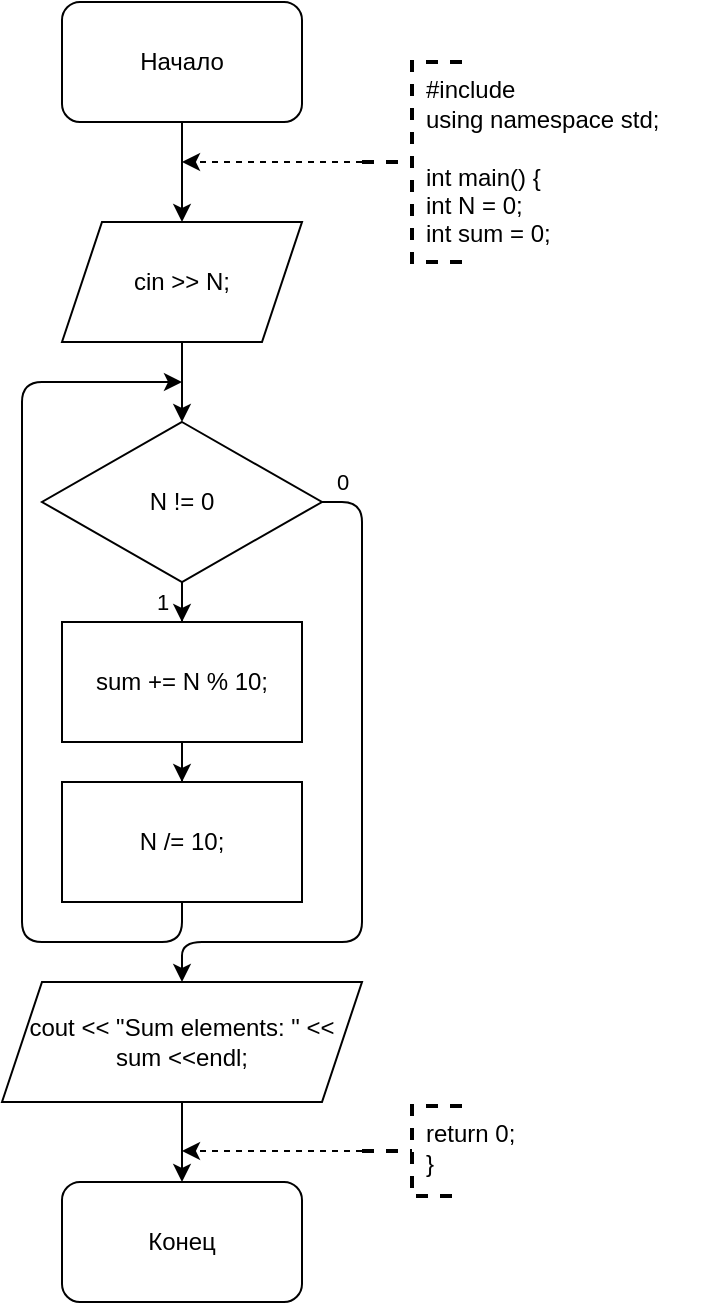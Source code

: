 <mxfile version="13.9.9" type="device"><diagram id="FW_dVNT4xdSNxbg0qjqH" name="Страница 1"><mxGraphModel dx="1024" dy="592" grid="1" gridSize="10" guides="1" tooltips="1" connect="1" arrows="1" fold="1" page="1" pageScale="1" pageWidth="827" pageHeight="1169" math="0" shadow="0"><root><mxCell id="0"/><mxCell id="1" parent="0"/><mxCell id="eZbY2v_XqfFztxG6oy-X-7" style="edgeStyle=orthogonalEdgeStyle;rounded=0;orthogonalLoop=1;jettySize=auto;html=1;entryX=0.5;entryY=0;entryDx=0;entryDy=0;" edge="1" parent="1" source="eZbY2v_XqfFztxG6oy-X-1" target="eZbY2v_XqfFztxG6oy-X-2"><mxGeometry relative="1" as="geometry"/></mxCell><mxCell id="eZbY2v_XqfFztxG6oy-X-1" value="Начало" style="rounded=1;whiteSpace=wrap;html=1;" vertex="1" parent="1"><mxGeometry x="340" y="10" width="120" height="60" as="geometry"/></mxCell><mxCell id="eZbY2v_XqfFztxG6oy-X-8" style="edgeStyle=orthogonalEdgeStyle;rounded=0;orthogonalLoop=1;jettySize=auto;html=1;" edge="1" parent="1" source="eZbY2v_XqfFztxG6oy-X-2" target="eZbY2v_XqfFztxG6oy-X-3"><mxGeometry relative="1" as="geometry"/></mxCell><mxCell id="eZbY2v_XqfFztxG6oy-X-2" value="cin &amp;gt;&amp;gt; N;" style="shape=parallelogram;perimeter=parallelogramPerimeter;whiteSpace=wrap;html=1;fixedSize=1;" vertex="1" parent="1"><mxGeometry x="340" y="120" width="120" height="60" as="geometry"/></mxCell><mxCell id="eZbY2v_XqfFztxG6oy-X-9" value="1" style="edgeStyle=orthogonalEdgeStyle;rounded=0;orthogonalLoop=1;jettySize=auto;html=1;entryX=0.5;entryY=0;entryDx=0;entryDy=0;" edge="1" parent="1" source="eZbY2v_XqfFztxG6oy-X-3" target="eZbY2v_XqfFztxG6oy-X-4"><mxGeometry x="0.667" y="-10" relative="1" as="geometry"><mxPoint as="offset"/></mxGeometry></mxCell><mxCell id="eZbY2v_XqfFztxG6oy-X-3" value="N != 0" style="rhombus;whiteSpace=wrap;html=1;" vertex="1" parent="1"><mxGeometry x="330" y="220" width="140" height="80" as="geometry"/></mxCell><mxCell id="eZbY2v_XqfFztxG6oy-X-10" style="edgeStyle=orthogonalEdgeStyle;rounded=0;orthogonalLoop=1;jettySize=auto;html=1;" edge="1" parent="1" source="eZbY2v_XqfFztxG6oy-X-4" target="eZbY2v_XqfFztxG6oy-X-5"><mxGeometry relative="1" as="geometry"/></mxCell><mxCell id="eZbY2v_XqfFztxG6oy-X-4" value="sum += N % 10;" style="rounded=0;whiteSpace=wrap;html=1;" vertex="1" parent="1"><mxGeometry x="340" y="320" width="120" height="60" as="geometry"/></mxCell><mxCell id="eZbY2v_XqfFztxG6oy-X-5" value="N /= 10;" style="rounded=0;whiteSpace=wrap;html=1;" vertex="1" parent="1"><mxGeometry x="340" y="400" width="120" height="60" as="geometry"/></mxCell><mxCell id="eZbY2v_XqfFztxG6oy-X-16" style="edgeStyle=orthogonalEdgeStyle;rounded=0;orthogonalLoop=1;jettySize=auto;html=1;" edge="1" parent="1" source="eZbY2v_XqfFztxG6oy-X-6" target="eZbY2v_XqfFztxG6oy-X-14"><mxGeometry relative="1" as="geometry"/></mxCell><mxCell id="eZbY2v_XqfFztxG6oy-X-6" value="cout &amp;lt;&amp;lt; &quot;Sum elements: &quot; &amp;lt;&amp;lt; sum &amp;lt;&amp;lt;endl;" style="shape=parallelogram;perimeter=parallelogramPerimeter;whiteSpace=wrap;html=1;fixedSize=1;" vertex="1" parent="1"><mxGeometry x="310" y="500" width="180" height="60" as="geometry"/></mxCell><mxCell id="eZbY2v_XqfFztxG6oy-X-12" value="" style="endArrow=classic;html=1;exitX=0.5;exitY=1;exitDx=0;exitDy=0;" edge="1" parent="1" source="eZbY2v_XqfFztxG6oy-X-5"><mxGeometry width="50" height="50" relative="1" as="geometry"><mxPoint x="390" y="420" as="sourcePoint"/><mxPoint x="400" y="200" as="targetPoint"/><Array as="points"><mxPoint x="400" y="480"/><mxPoint x="320" y="480"/><mxPoint x="320" y="200"/></Array></mxGeometry></mxCell><mxCell id="eZbY2v_XqfFztxG6oy-X-13" value="0" style="endArrow=classic;html=1;exitX=1;exitY=0.5;exitDx=0;exitDy=0;entryX=0.5;entryY=0;entryDx=0;entryDy=0;" edge="1" parent="1" source="eZbY2v_XqfFztxG6oy-X-3" target="eZbY2v_XqfFztxG6oy-X-6"><mxGeometry x="-0.943" y="10" width="50" height="50" relative="1" as="geometry"><mxPoint x="390" y="420" as="sourcePoint"/><mxPoint x="440" y="370" as="targetPoint"/><Array as="points"><mxPoint x="490" y="260"/><mxPoint x="490" y="480"/><mxPoint x="400" y="480"/></Array><mxPoint as="offset"/></mxGeometry></mxCell><mxCell id="eZbY2v_XqfFztxG6oy-X-14" value="Конец" style="rounded=1;whiteSpace=wrap;html=1;" vertex="1" parent="1"><mxGeometry x="340" y="600" width="120" height="60" as="geometry"/></mxCell><mxCell id="eZbY2v_XqfFztxG6oy-X-18" style="edgeStyle=orthogonalEdgeStyle;rounded=0;orthogonalLoop=1;jettySize=auto;html=1;dashed=1;" edge="1" parent="1" source="eZbY2v_XqfFztxG6oy-X-17"><mxGeometry relative="1" as="geometry"><mxPoint x="400" y="90" as="targetPoint"/></mxGeometry></mxCell><mxCell id="eZbY2v_XqfFztxG6oy-X-17" value="" style="strokeWidth=2;html=1;shape=mxgraph.flowchart.annotation_2;align=left;labelPosition=right;pointerEvents=1;dashed=1;" vertex="1" parent="1"><mxGeometry x="490" y="40" width="50" height="100" as="geometry"/></mxCell><mxCell id="eZbY2v_XqfFztxG6oy-X-19" value="#include&amp;nbsp;&lt;br&gt;using namespace std;&lt;br&gt;&lt;br&gt;int main() {&lt;br&gt;int N = 0;&lt;br&gt;int sum = 0;" style="text;html=1;strokeColor=none;fillColor=none;align=left;verticalAlign=middle;whiteSpace=wrap;rounded=0;dashed=1;" vertex="1" parent="1"><mxGeometry x="520" y="40" width="150" height="100" as="geometry"/></mxCell><mxCell id="eZbY2v_XqfFztxG6oy-X-21" style="edgeStyle=orthogonalEdgeStyle;rounded=0;orthogonalLoop=1;jettySize=auto;html=1;dashed=1;" edge="1" parent="1" source="eZbY2v_XqfFztxG6oy-X-20"><mxGeometry relative="1" as="geometry"><mxPoint x="400" y="584.5" as="targetPoint"/></mxGeometry></mxCell><mxCell id="eZbY2v_XqfFztxG6oy-X-20" value="" style="strokeWidth=2;html=1;shape=mxgraph.flowchart.annotation_2;align=left;labelPosition=right;pointerEvents=1;dashed=1;" vertex="1" parent="1"><mxGeometry x="490" y="562" width="50" height="45" as="geometry"/></mxCell><mxCell id="eZbY2v_XqfFztxG6oy-X-22" value="return 0;&lt;br&gt;}" style="text;html=1;strokeColor=none;fillColor=none;align=left;verticalAlign=middle;whiteSpace=wrap;rounded=0;dashed=1;" vertex="1" parent="1"><mxGeometry x="520" y="565" width="100" height="35" as="geometry"/></mxCell></root></mxGraphModel></diagram></mxfile>